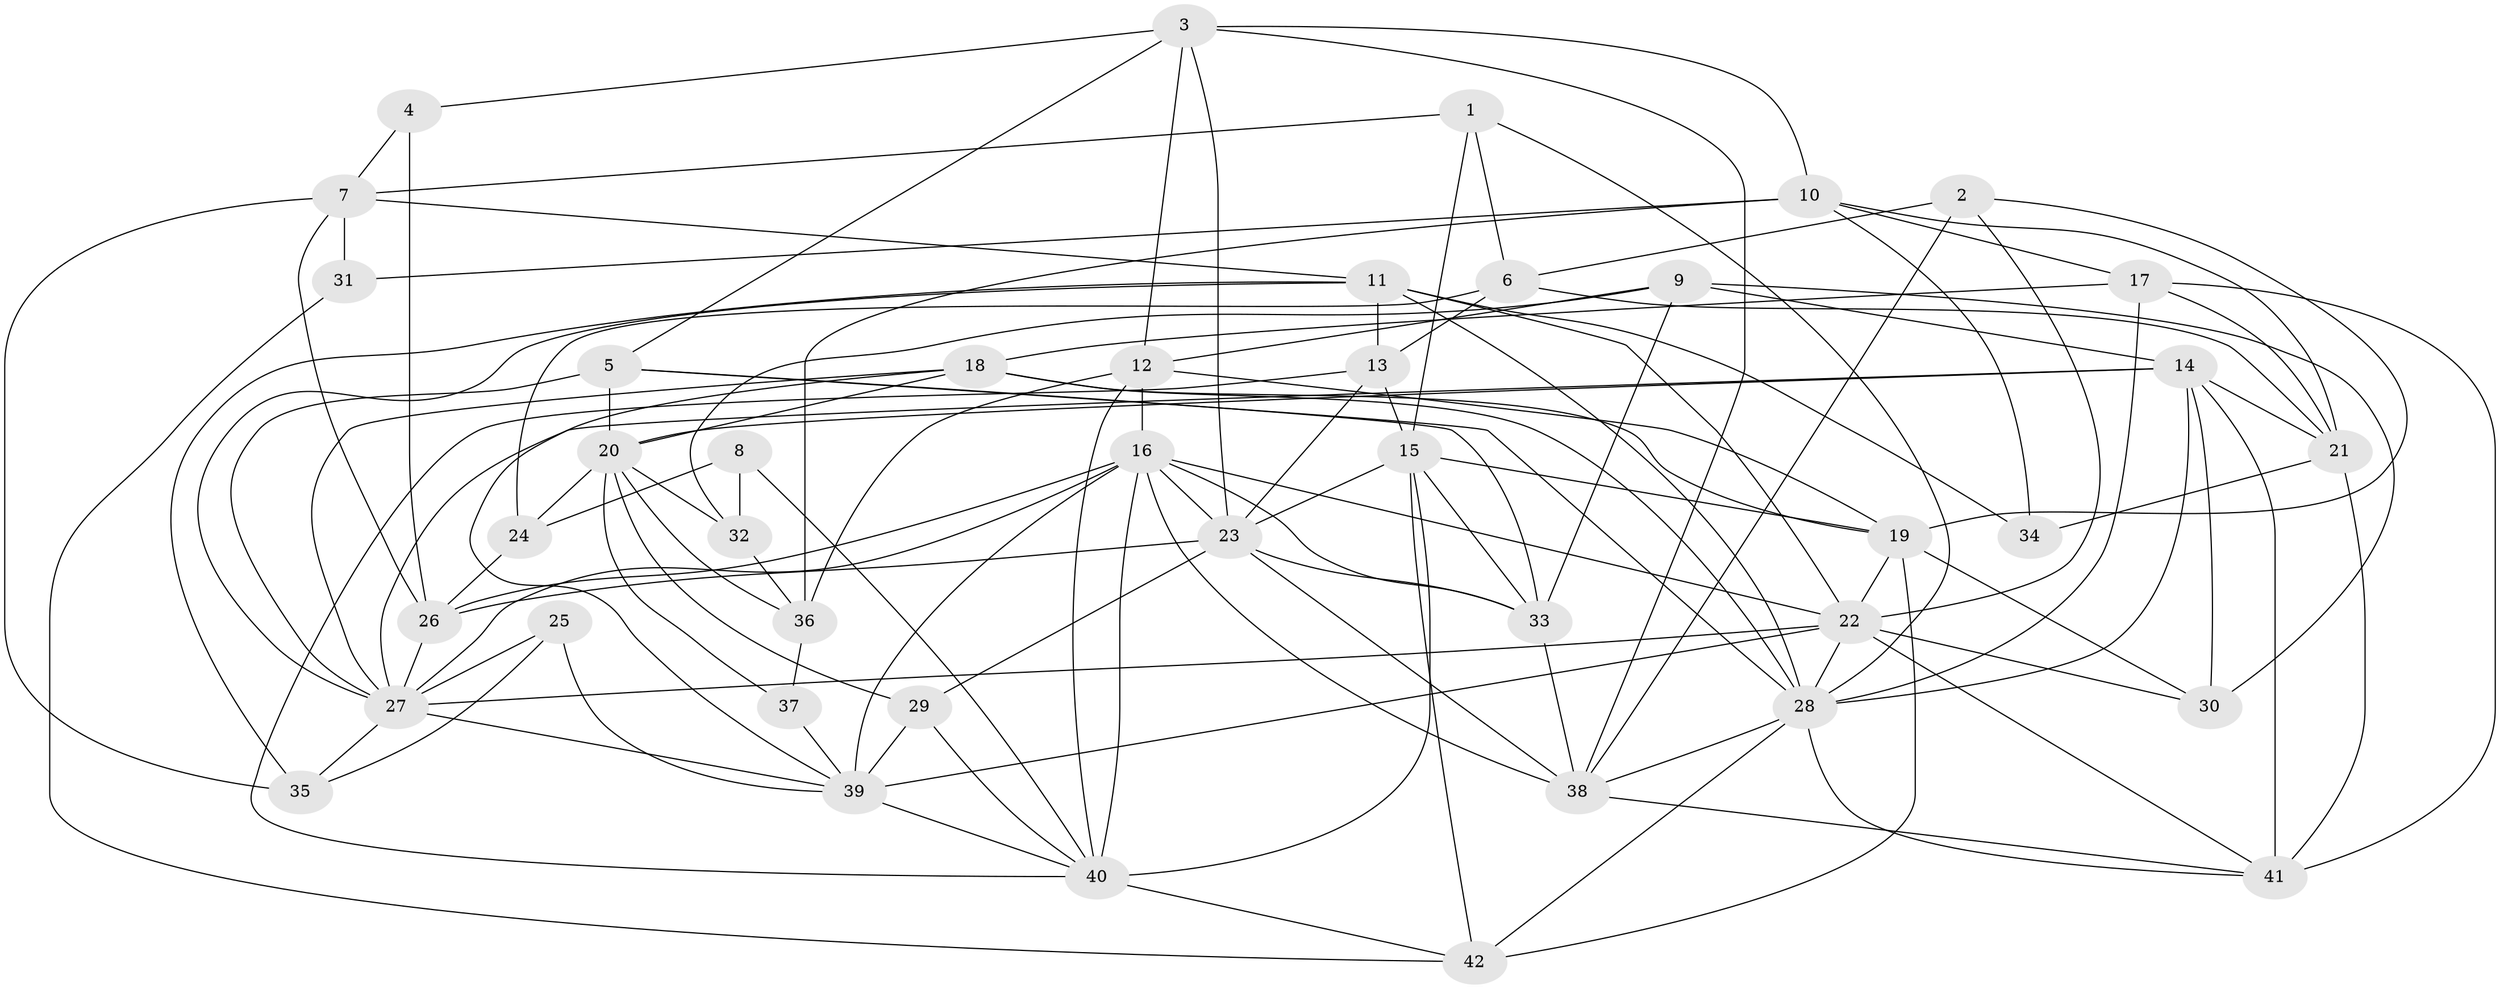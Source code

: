 // original degree distribution, {2: 0.13333333333333333, 4: 0.2857142857142857, 5: 0.17142857142857143, 3: 0.2857142857142857, 8: 0.01904761904761905, 6: 0.047619047619047616, 9: 0.01904761904761905, 7: 0.0380952380952381}
// Generated by graph-tools (version 1.1) at 2025/36/03/04/25 23:36:59]
// undirected, 42 vertices, 120 edges
graph export_dot {
  node [color=gray90,style=filled];
  1;
  2;
  3;
  4;
  5;
  6;
  7;
  8;
  9;
  10;
  11;
  12;
  13;
  14;
  15;
  16;
  17;
  18;
  19;
  20;
  21;
  22;
  23;
  24;
  25;
  26;
  27;
  28;
  29;
  30;
  31;
  32;
  33;
  34;
  35;
  36;
  37;
  38;
  39;
  40;
  41;
  42;
  1 -- 6 [weight=1.0];
  1 -- 7 [weight=1.0];
  1 -- 15 [weight=1.0];
  1 -- 28 [weight=1.0];
  2 -- 6 [weight=1.0];
  2 -- 19 [weight=1.0];
  2 -- 22 [weight=1.0];
  2 -- 38 [weight=1.0];
  3 -- 4 [weight=1.0];
  3 -- 5 [weight=1.0];
  3 -- 10 [weight=1.0];
  3 -- 12 [weight=1.0];
  3 -- 23 [weight=1.0];
  3 -- 38 [weight=1.0];
  4 -- 7 [weight=1.0];
  4 -- 26 [weight=1.0];
  5 -- 20 [weight=1.0];
  5 -- 27 [weight=1.0];
  5 -- 28 [weight=2.0];
  5 -- 33 [weight=1.0];
  6 -- 13 [weight=1.0];
  6 -- 21 [weight=1.0];
  6 -- 24 [weight=1.0];
  7 -- 11 [weight=2.0];
  7 -- 26 [weight=1.0];
  7 -- 31 [weight=2.0];
  7 -- 35 [weight=1.0];
  8 -- 24 [weight=1.0];
  8 -- 32 [weight=1.0];
  8 -- 40 [weight=1.0];
  9 -- 12 [weight=1.0];
  9 -- 14 [weight=1.0];
  9 -- 30 [weight=1.0];
  9 -- 32 [weight=1.0];
  9 -- 33 [weight=1.0];
  10 -- 17 [weight=1.0];
  10 -- 21 [weight=2.0];
  10 -- 31 [weight=2.0];
  10 -- 34 [weight=1.0];
  10 -- 36 [weight=3.0];
  11 -- 13 [weight=1.0];
  11 -- 22 [weight=1.0];
  11 -- 27 [weight=1.0];
  11 -- 28 [weight=1.0];
  11 -- 34 [weight=2.0];
  11 -- 35 [weight=1.0];
  12 -- 16 [weight=1.0];
  12 -- 19 [weight=1.0];
  12 -- 36 [weight=2.0];
  12 -- 40 [weight=1.0];
  13 -- 15 [weight=2.0];
  13 -- 23 [weight=1.0];
  13 -- 40 [weight=1.0];
  14 -- 20 [weight=2.0];
  14 -- 21 [weight=2.0];
  14 -- 27 [weight=2.0];
  14 -- 28 [weight=1.0];
  14 -- 30 [weight=2.0];
  14 -- 41 [weight=1.0];
  15 -- 19 [weight=1.0];
  15 -- 23 [weight=1.0];
  15 -- 33 [weight=1.0];
  15 -- 40 [weight=3.0];
  15 -- 42 [weight=2.0];
  16 -- 22 [weight=2.0];
  16 -- 23 [weight=1.0];
  16 -- 26 [weight=1.0];
  16 -- 27 [weight=1.0];
  16 -- 33 [weight=1.0];
  16 -- 38 [weight=1.0];
  16 -- 39 [weight=2.0];
  16 -- 40 [weight=1.0];
  17 -- 18 [weight=1.0];
  17 -- 21 [weight=1.0];
  17 -- 28 [weight=1.0];
  17 -- 41 [weight=1.0];
  18 -- 19 [weight=1.0];
  18 -- 20 [weight=1.0];
  18 -- 27 [weight=1.0];
  18 -- 28 [weight=1.0];
  18 -- 39 [weight=1.0];
  19 -- 22 [weight=1.0];
  19 -- 30 [weight=1.0];
  19 -- 42 [weight=1.0];
  20 -- 24 [weight=1.0];
  20 -- 29 [weight=1.0];
  20 -- 32 [weight=1.0];
  20 -- 36 [weight=1.0];
  20 -- 37 [weight=1.0];
  21 -- 34 [weight=2.0];
  21 -- 41 [weight=2.0];
  22 -- 27 [weight=1.0];
  22 -- 28 [weight=1.0];
  22 -- 30 [weight=1.0];
  22 -- 39 [weight=1.0];
  22 -- 41 [weight=1.0];
  23 -- 26 [weight=1.0];
  23 -- 29 [weight=1.0];
  23 -- 33 [weight=1.0];
  23 -- 38 [weight=1.0];
  24 -- 26 [weight=1.0];
  25 -- 27 [weight=1.0];
  25 -- 35 [weight=1.0];
  25 -- 39 [weight=1.0];
  26 -- 27 [weight=2.0];
  27 -- 35 [weight=1.0];
  27 -- 39 [weight=1.0];
  28 -- 38 [weight=1.0];
  28 -- 41 [weight=1.0];
  28 -- 42 [weight=1.0];
  29 -- 39 [weight=2.0];
  29 -- 40 [weight=1.0];
  31 -- 42 [weight=1.0];
  32 -- 36 [weight=1.0];
  33 -- 38 [weight=2.0];
  36 -- 37 [weight=1.0];
  37 -- 39 [weight=1.0];
  38 -- 41 [weight=1.0];
  39 -- 40 [weight=1.0];
  40 -- 42 [weight=1.0];
}
